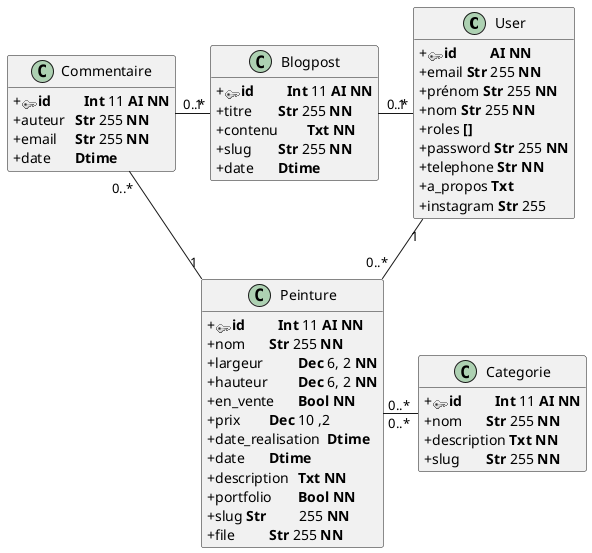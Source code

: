 @startuml
'ERM definitions:
skinparam classAttributeIconSize 0
sprite $key [17x11/16z] bOqv3e1030CJRzPn9Fx_NWY7n4eqJ3TJs6OVa5pTpD-5tl3YyFHG-4DsqAOnWgawWp0r0KGagDuGMYMJxbMrBxzLPJ_O0G00
!define Table(name,desc) class name as "desc" << (T,#FFAAAA) >>
!define primary_key(x) <$key><b>x</b>
!define foreign_key(x) <$key><i>x</i>
!define unique <b>U</b>
!define not_null <b>NN</b>
!define foreign <b>FK</b>
!define auto_increment <b>AI</b>
!define integer <b>Int</b>
!define string <b>Str</b>
!define array <b>[]</b>
!define text <b>Txt</b>
!define decimal <b>Dec</b>
!define boolean <b>Bool</b>
!define datetime <b>Dtime</b>
hide methods
hide stereotypes

class User
{
+ primary_key(id) \t auto_increment not_null
+ email string 255 not_null
+ prénom string 255 not_null
+ nom string 255 not_null
+ roles array
+ password string 255 not_null
+ telephone string not_null
+ a_propos text
+ instagram string 255
}

 class Peinture
 {
+ primary_key(id) \t integer 11 auto_increment not_null
+ nom \t string 255 not_null
+ largeur \t decimal 6, 2 not_null
+ hauteur \t decimal 6, 2 not_null
+ en_vente \t boolean not_null
+ prix \t decimal 10 ,2
+ date_realisation \t datetime
+ date \t datetime
+ description \t text not_null
+ portfolio \t boolean not_null
+ slug string \t 255 not_null
+ file \t string 255 not_null
}

class Categorie
{
+ primary_key(id) \t integer 11 auto_increment not_null
+ nom \t string 255 not_null
+ description text not_null
+ slug \t string 255 not_null
}

class Blogpost
{
+ primary_key(id) \t integer 11 auto_increment not_null
+ titre \t string 255 not_null
+ contenu \t text not_null
+ slug \t string 255 not_null
+ date \t datetime
}

class Commentaire
{
+ primary_key(id) \t integer 11 auto_increment not_null
+ auteur \t string 255 not_null
+ email \t string 255 not_null
+ date \t datetime
}


User "1" -- "0..*" Peinture
Peinture "0..*" - "0..*" Categorie
Blogpost "0..*" - "1" User
Commentaire "0..*" - "1" Blogpost
Commentaire "0..*" --"1" Peinture

@enduml